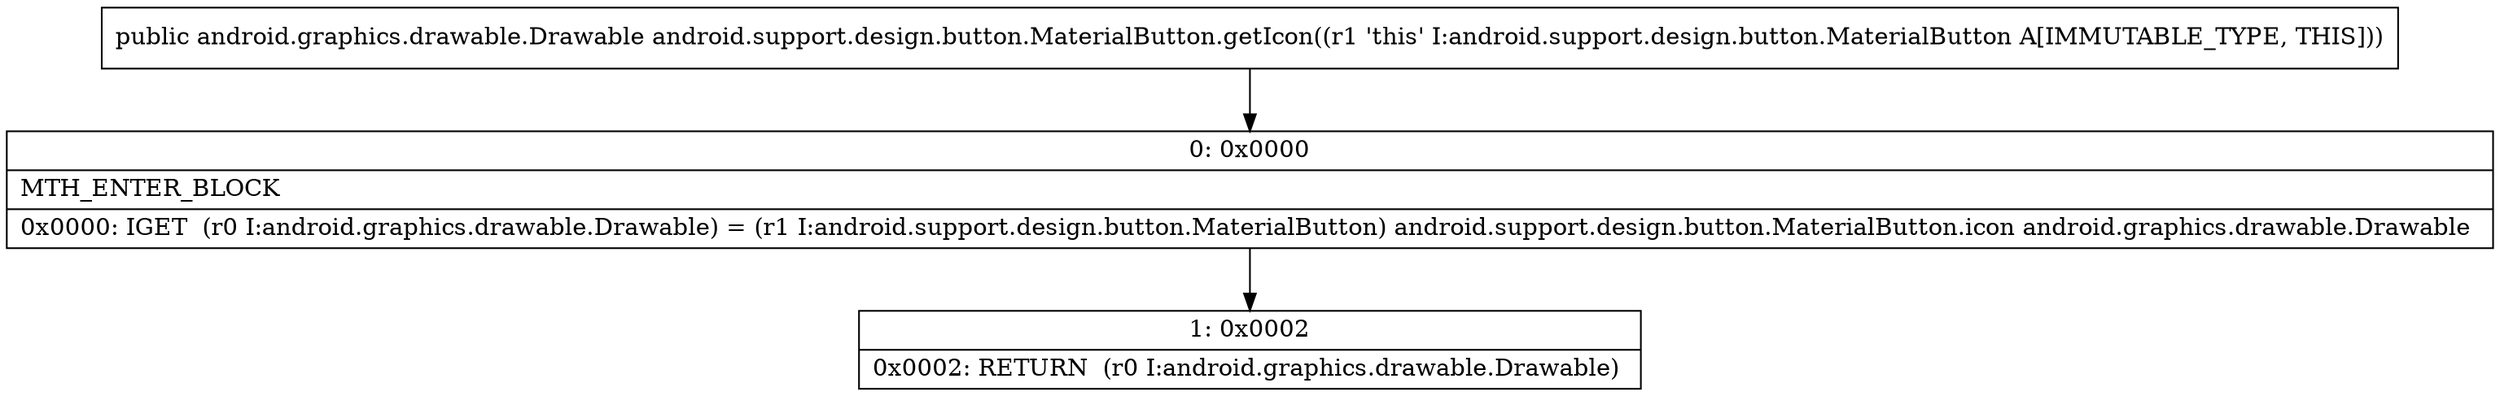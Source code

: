 digraph "CFG forandroid.support.design.button.MaterialButton.getIcon()Landroid\/graphics\/drawable\/Drawable;" {
Node_0 [shape=record,label="{0\:\ 0x0000|MTH_ENTER_BLOCK\l|0x0000: IGET  (r0 I:android.graphics.drawable.Drawable) = (r1 I:android.support.design.button.MaterialButton) android.support.design.button.MaterialButton.icon android.graphics.drawable.Drawable \l}"];
Node_1 [shape=record,label="{1\:\ 0x0002|0x0002: RETURN  (r0 I:android.graphics.drawable.Drawable) \l}"];
MethodNode[shape=record,label="{public android.graphics.drawable.Drawable android.support.design.button.MaterialButton.getIcon((r1 'this' I:android.support.design.button.MaterialButton A[IMMUTABLE_TYPE, THIS])) }"];
MethodNode -> Node_0;
Node_0 -> Node_1;
}


